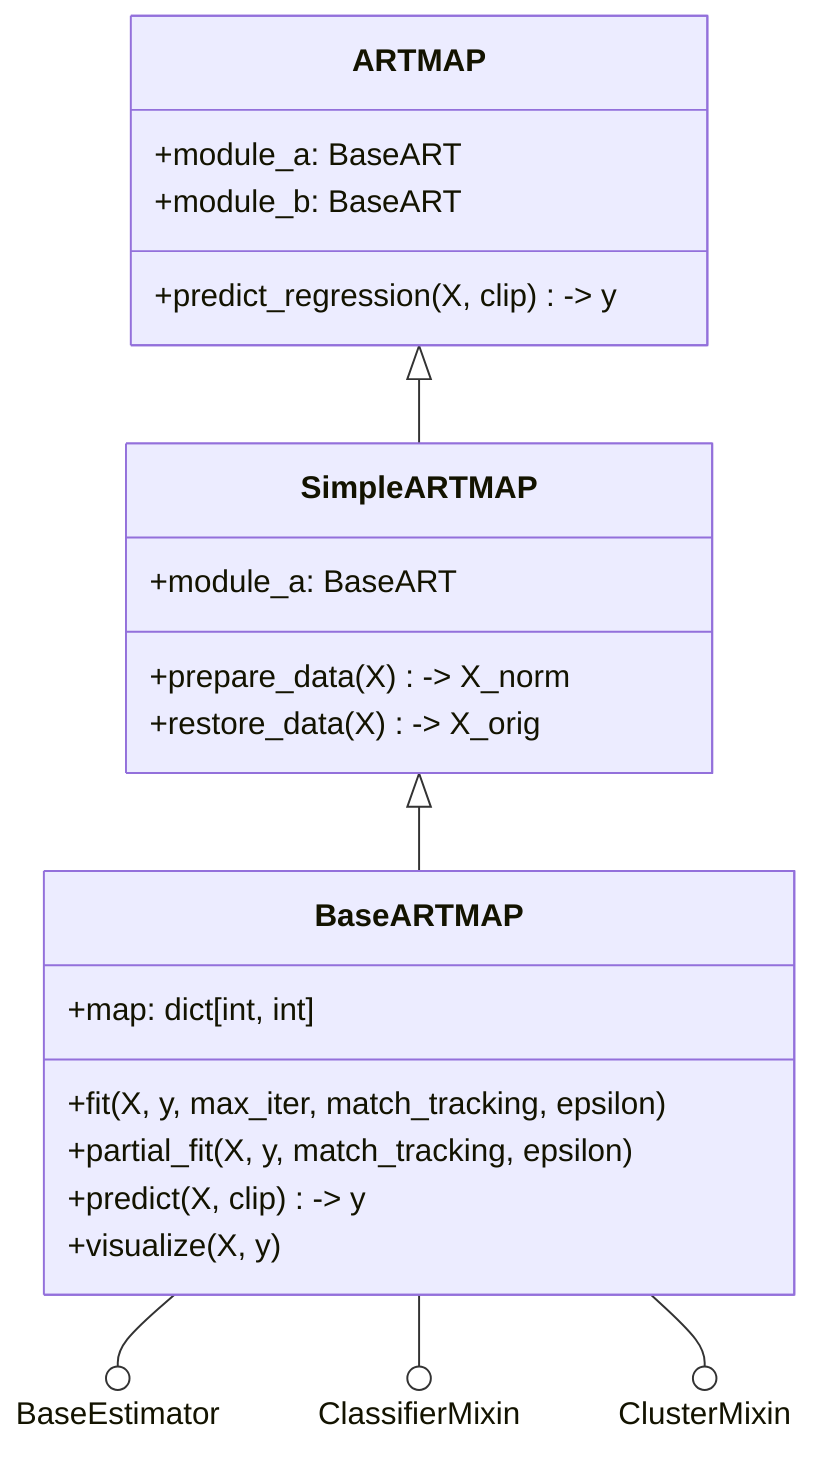 classDiagram

  class BaseARTMAP {
    +map: dict[int, int]

    +fit(X, y, max_iter, match_tracking, epsilon)
    +partial_fit(X, y, match_tracking, epsilon)
    +predict(X, clip) -> y
    +visualize(X, y)
  }
  class SimpleARTMAP {
    +module_a: BaseART

    +prepare_data(X) -> X_norm
    +restore_data(X) -> X_orig
  }

  class ARTMAP {
    +module_a: BaseART
    +module_b: BaseART

    +predict_regression(X, clip) -> y
  }



  BaseARTMAP --() BaseEstimator
  BaseARTMAP --() ClassifierMixin
  BaseARTMAP --() ClusterMixin
  SimpleARTMAP <|-- BaseARTMAP
  ARTMAP <|-- SimpleARTMAP